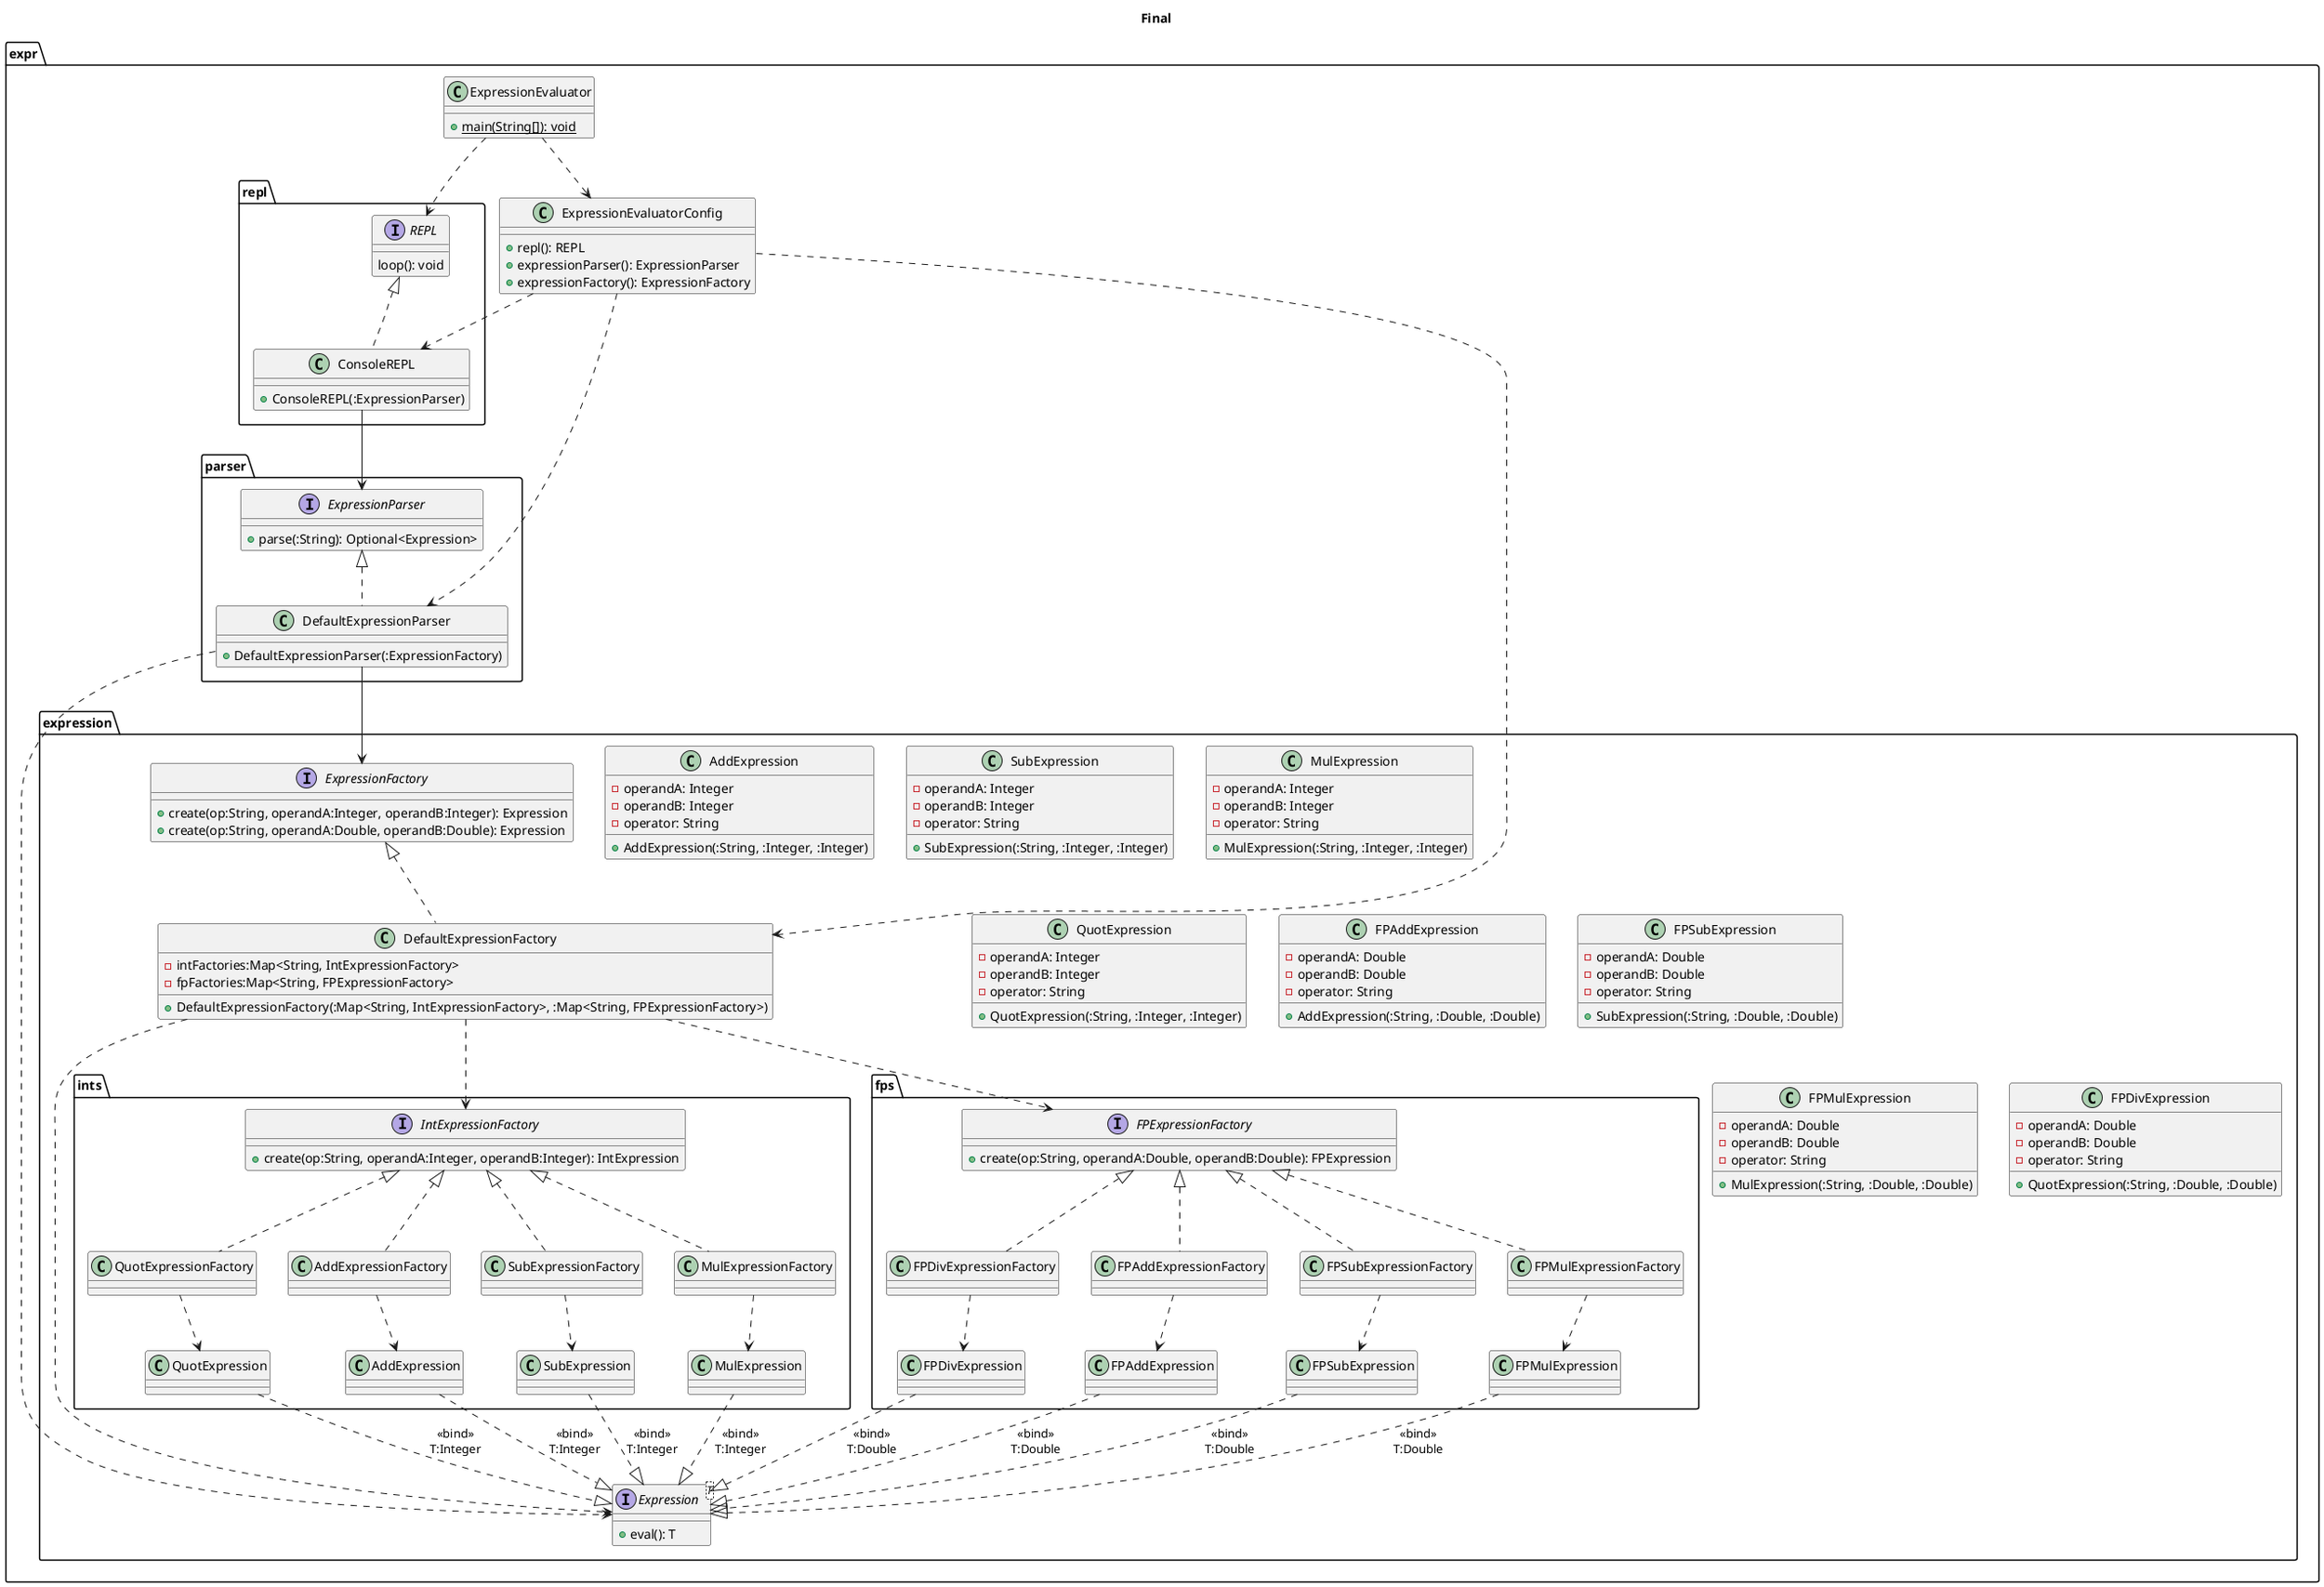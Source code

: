 @startuml

title Final

package expr {

    class ExpressionEvaluator {
        + {static} main(String[]): void
    }

    package repl {

        interface REPL {
            loop(): void
        }

        class ConsoleREPL {
            + ConsoleREPL(:ExpressionParser)
        }

        REPL <|.. ConsoleREPL
        ExpressionEvaluator ..> REPL
    }

    package parser {
        interface ExpressionParser {
            + parse(:String): Optional<Expression>
        }

        class DefaultExpressionParser {
            + DefaultExpressionParser(:ExpressionFactory)
        }

        ConsoleREPL --> ExpressionParser
        ExpressionParser <|.. DefaultExpressionParser
    }

    package expression {

        interface ExpressionFactory {
            + create(op:String, operandA:Integer, operandB:Integer): Expression
            + create(op:String, operandA:Double, operandB:Double): Expression
        }

        class DefaultExpressionFactory {
            - intFactories:Map<String, IntExpressionFactory>
            - fpFactories:Map<String, FPExpressionFactory>

            + DefaultExpressionFactory(:Map<String, IntExpressionFactory>, :Map<String, FPExpressionFactory>)
        }

        interface Expression<T> {
            + eval(): T
        }

        package ints {

            interface IntExpressionFactory {
                + create(op:String, operandA:Integer, operandB:Integer): IntExpression
            }

            class AddExpressionFactory {
            }

            class SubExpressionFactory {
            }

            class MulExpressionFactory {
            }

            class QuotExpressionFactory {
            }

            ExpressionFactory <|.. DefaultExpressionFactory

            IntExpressionFactory <|.. AddExpressionFactory
            IntExpressionFactory <|.. SubExpressionFactory
            IntExpressionFactory <|.. MulExpressionFactory
            IntExpressionFactory <|.. QuotExpressionFactory

            AddExpressionFactory ..> AddExpression
            SubExpressionFactory ..> SubExpression
            MulExpressionFactory ..> MulExpression
            QuotExpressionFactory ..> QuotExpression

            AddExpression ..|> Expression :<<bind>>\nT:Integer
            SubExpression ..|> Expression :<<bind>>\nT:Integer
            MulExpression ..|> Expression :<<bind>>\nT:Integer
            QuotExpression ..|> Expression :<<bind>>\nT:Integer
        }

        package fps {
            interface FPExpressionFactory {
                + create(op:String, operandA:Double, operandB:Double): FPExpression
            }

            class FPAddExpressionFactory {
            }

            class FPSubExpressionFactory {
            }

            class FPMulExpressionFactory {
            }

            class FPDivExpressionFactory {
            }

            FPExpressionFactory <|.. FPAddExpressionFactory
            FPExpressionFactory <|.. FPSubExpressionFactory
            FPExpressionFactory <|.. FPMulExpressionFactory
            FPExpressionFactory <|.. FPDivExpressionFactory

            FPAddExpressionFactory ..> FPAddExpression
            FPSubExpressionFactory ..> FPSubExpression
            FPMulExpressionFactory ..> FPMulExpression
            FPDivExpressionFactory ..> FPDivExpression

            FPAddExpression ..|> Expression :<<bind>>\nT:Double
            FPSubExpression ..|> Expression :<<bind>>\nT:Double
            FPMulExpression ..|> Expression :<<bind>>\nT:Double
            FPDivExpression ..|> Expression :<<bind>>\nT:Double
        }

        DefaultExpressionFactory ..> Expression

        class AddExpression {
            - operandA: Integer
            - operandB: Integer
            - operator: String
            + AddExpression(:String, :Integer, :Integer)
        }

        class SubExpression {
            - operandA: Integer
            - operandB: Integer
            - operator: String
            + SubExpression(:String, :Integer, :Integer)
        }

        class MulExpression {
            - operandA: Integer
            - operandB: Integer
            - operator: String
            + MulExpression(:String, :Integer, :Integer)
        }
        class QuotExpression {
            - operandA: Integer
            - operandB: Integer
            - operator: String
            + QuotExpression(:String, :Integer, :Integer)
        }

        class FPAddExpression {
            - operandA: Double
            - operandB: Double
            - operator: String
            + AddExpression(:String, :Double, :Double)
        }

        class FPSubExpression {
            - operandA: Double
            - operandB: Double
            - operator: String
            + SubExpression(:String, :Double, :Double)
        }

        class FPMulExpression {
            - operandA: Double
            - operandB: Double
            - operator: String
            + MulExpression(:String, :Double, :Double)
        }
        class FPDivExpression {
            - operandA: Double
            - operandB: Double
            - operator: String
            + QuotExpression(:String, :Double, :Double)
        }

        DefaultExpressionParser ..> Expression
        DefaultExpressionParser --> ExpressionFactory

        DefaultExpressionFactory ..> IntExpressionFactory
        DefaultExpressionFactory ..> FPExpressionFactory
    }

    class ExpressionEvaluatorConfig {
        + repl(): REPL
        + expressionParser(): ExpressionParser
        + expressionFactory(): ExpressionFactory
    }

    ExpressionEvaluatorConfig ..> ConsoleREPL
    ExpressionEvaluatorConfig ..> DefaultExpressionParser
    ExpressionEvaluatorConfig ..> DefaultExpressionFactory
    ExpressionEvaluator ..> ExpressionEvaluatorConfig

}

@enduml